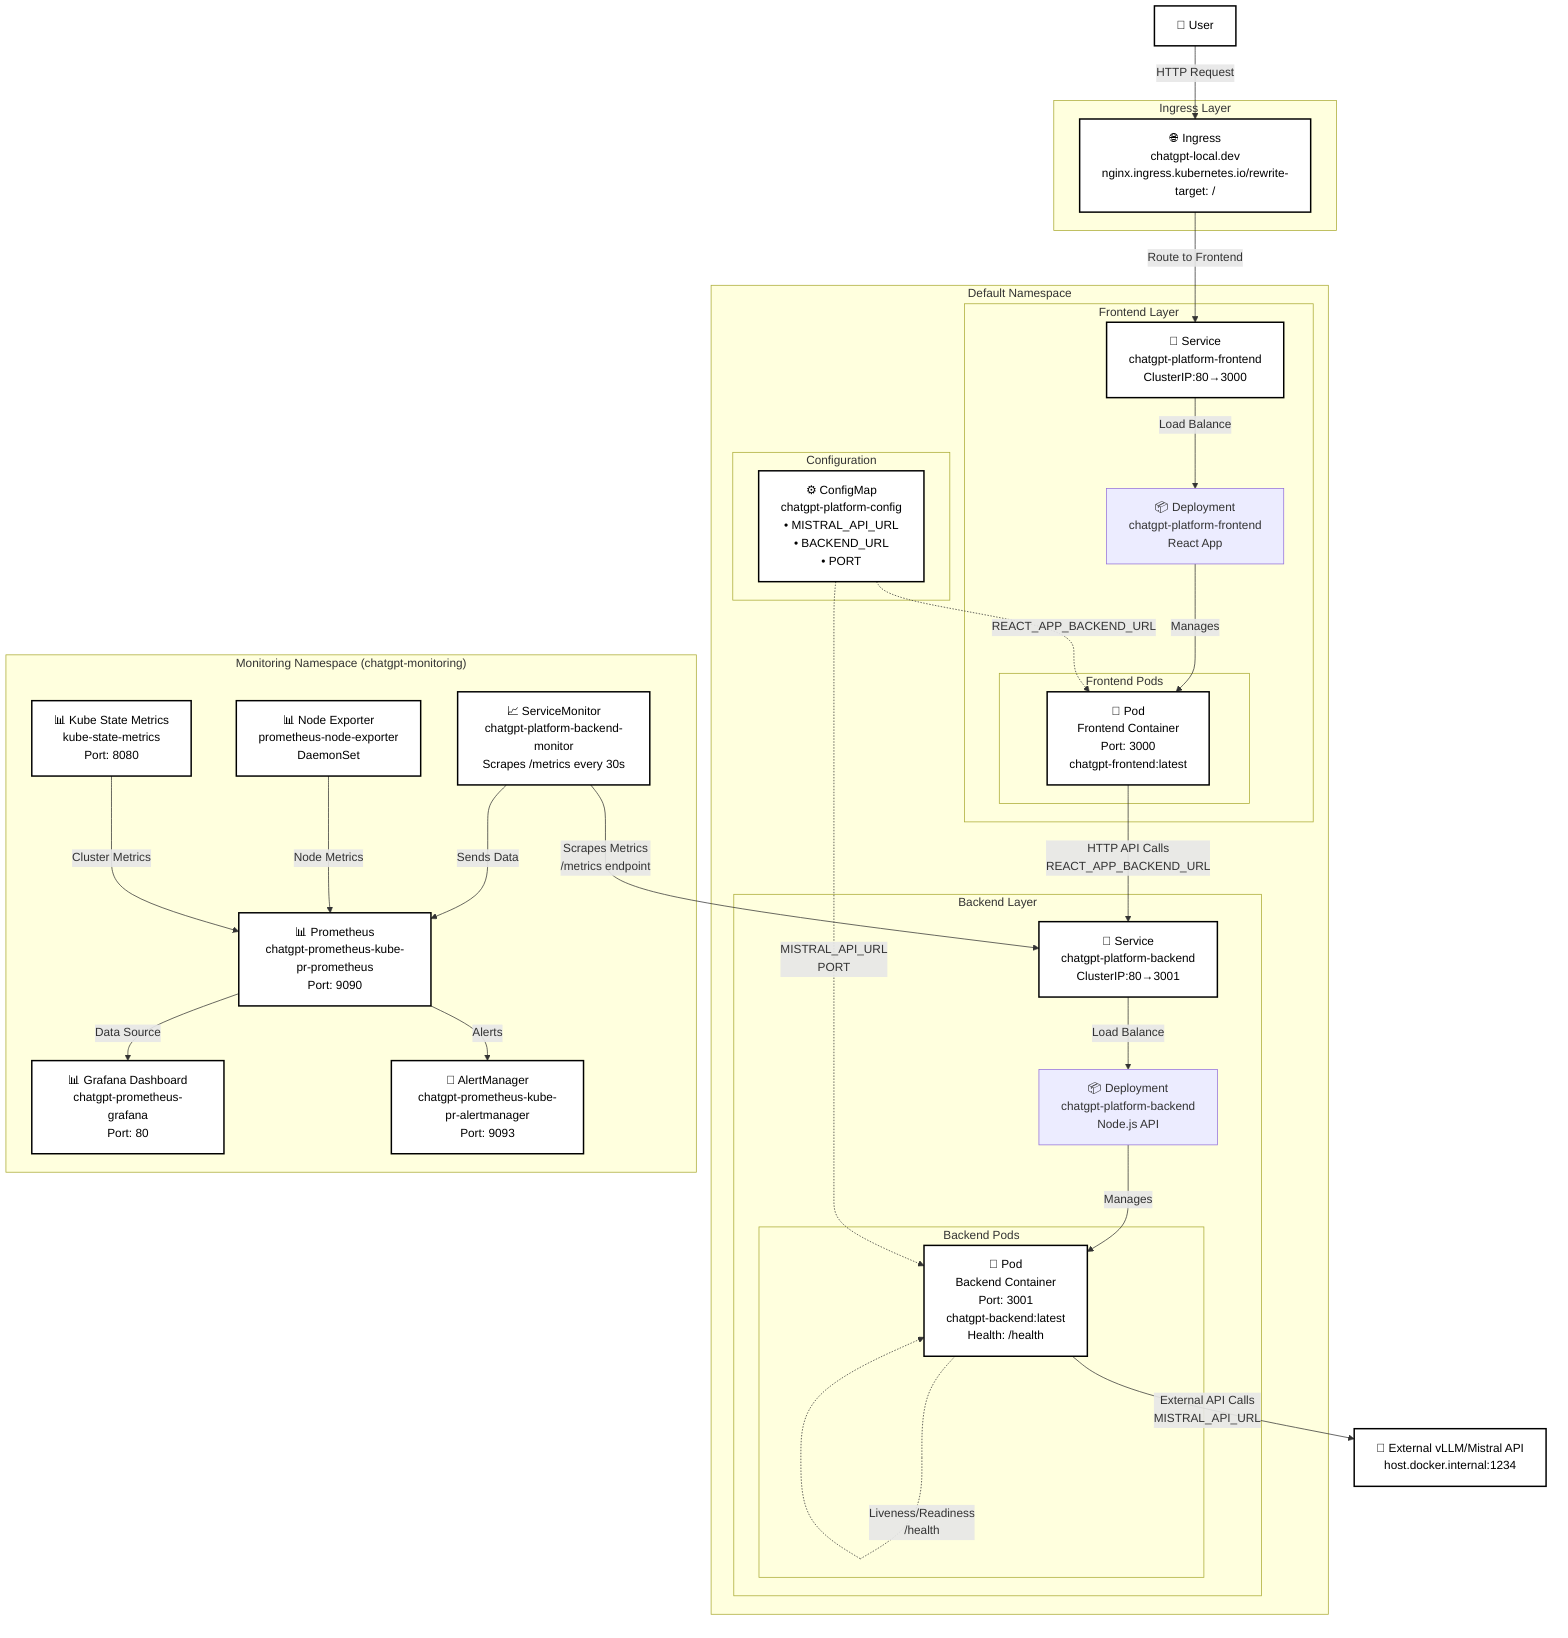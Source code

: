 graph TB
    %% External Components
    User[👤 User] 
    ExternalAPI[🤖 External vLLM/Mistral API<br/>host.docker.internal:1234]
    
    %% Ingress Layer
    subgraph "Ingress Layer"
        Ingress[🌐 Ingress<br/>chatgpt-local.dev<br/>nginx.ingress.kubernetes.io/rewrite-target: /]
    end
    
    %% Default Namespace
    subgraph "Default Namespace"
        %% Configuration
        subgraph "Configuration"
            ConfigMap[⚙️ ConfigMap<br/>chatgpt-platform-config<br/>• MISTRAL_API_URL<br/>• BACKEND_URL<br/>• PORT]
        end
        
        %% Frontend Layer
        subgraph "Frontend Layer"
            FrontendSvc[🔗 Service<br/>chatgpt-platform-frontend<br/>ClusterIP:80→3000]
            FrontendDeploy[📦 Deployment<br/>chatgpt-platform-frontend<br/>React App]
            subgraph "Frontend Pods"
                FrontendPod1[🐳 Pod<br/>Frontend Container<br/>Port: 3000<br/>chatgpt-frontend:latest]
            end
        end
        
        %% Backend Layer  
        subgraph "Backend Layer"
            BackendSvc[🔗 Service<br/>chatgpt-platform-backend<br/>ClusterIP:80→3001]
            BackendDeploy[📦 Deployment<br/>chatgpt-platform-backend<br/>Node.js API]
            subgraph "Backend Pods"
                BackendPod1[🐳 Pod<br/>Backend Container<br/>Port: 3001<br/>chatgpt-backend:latest<br/>Health: /health]
            end
        end
    end
    
    %% Monitoring Namespace
    subgraph "Monitoring Namespace (chatgpt-monitoring)"
        ServiceMonitor[📈 ServiceMonitor<br/>chatgpt-platform-backend-monitor<br/>Scrapes /metrics every 30s]
        Prometheus[📊 Prometheus<br/>chatgpt-prometheus-kube-pr-prometheus<br/>Port: 9090]
        Grafana[📊 Grafana Dashboard<br/>chatgpt-prometheus-grafana<br/>Port: 80]
        AlertManager[🚨 AlertManager<br/>chatgpt-prometheus-kube-pr-alertmanager<br/>Port: 9093]
        NodeExporter[📊 Node Exporter<br/>prometheus-node-exporter<br/>DaemonSet]
        KubeStateMetrics[📊 Kube State Metrics<br/>kube-state-metrics<br/>Port: 8080]
    end
    
    %% External Traffic Flow
    User -->|HTTP Request| Ingress
    Ingress -->|Route to Frontend| FrontendSvc
    
    %% Internal Service Communication
    FrontendSvc -->|Load Balance| FrontendDeploy
    FrontendDeploy -->|Manages| FrontendPod1
    
    BackendSvc -->|Load Balance| BackendDeploy  
    BackendDeploy -->|Manages| BackendPod1
    
    %% Configuration Injection
    ConfigMap -.->|REACT_APP_BACKEND_URL| FrontendPod1
    ConfigMap -.->|MISTRAL_API_URL<br/>PORT| BackendPod1
    
    %% API Communication
    FrontendPod1 -->|HTTP API Calls<br/>REACT_APP_BACKEND_URL| BackendSvc
    BackendPod1 -->|External API Calls<br/>MISTRAL_API_URL| ExternalAPI
    
    %% Monitoring Flow
    ServiceMonitor -->|Scrapes Metrics<br/>/metrics endpoint| BackendSvc
    ServiceMonitor -->|Sends Data| Prometheus
    NodeExporter -->|Node Metrics| Prometheus
    KubeStateMetrics -->|Cluster Metrics| Prometheus
    Prometheus -->|Data Source| Grafana
    Prometheus -->|Alerts| AlertManager
    
    %% Health Checks
    BackendPod1 -.->|Liveness/Readiness<br/>/health| BackendPod1
    
    %% Styling - White background with black text for readability
    classDef userStyle fill:#ffffff,stroke:#000000,stroke-width:2px,color:#000000
    classDef ingressStyle fill:#ffffff,stroke:#000000,stroke-width:2px,color:#000000
    classDef serviceStyle fill:#ffffff,stroke:#000000,stroke-width:2px,color:#000000
    classDef podStyle fill:#ffffff,stroke:#000000,stroke-width:2px,color:#000000
    classDef configStyle fill:#ffffff,stroke:#000000,stroke-width:2px,color:#000000
    classDef monitoringStyle fill:#ffffff,stroke:#000000,stroke-width:2px,color:#000000
    classDef externalStyle fill:#ffffff,stroke:#000000,stroke-width:2px,color:#000000
    
    class User userStyle
    class Ingress ingressStyle
    class FrontendSvc,BackendSvc serviceStyle
    class FrontendPod1,BackendPod1 podStyle
    class ConfigMap configStyle
    class ServiceMonitor,Prometheus,Grafana,AlertManager,NodeExporter,KubeStateMetrics monitoringStyle
    class ExternalAPI externalStyle